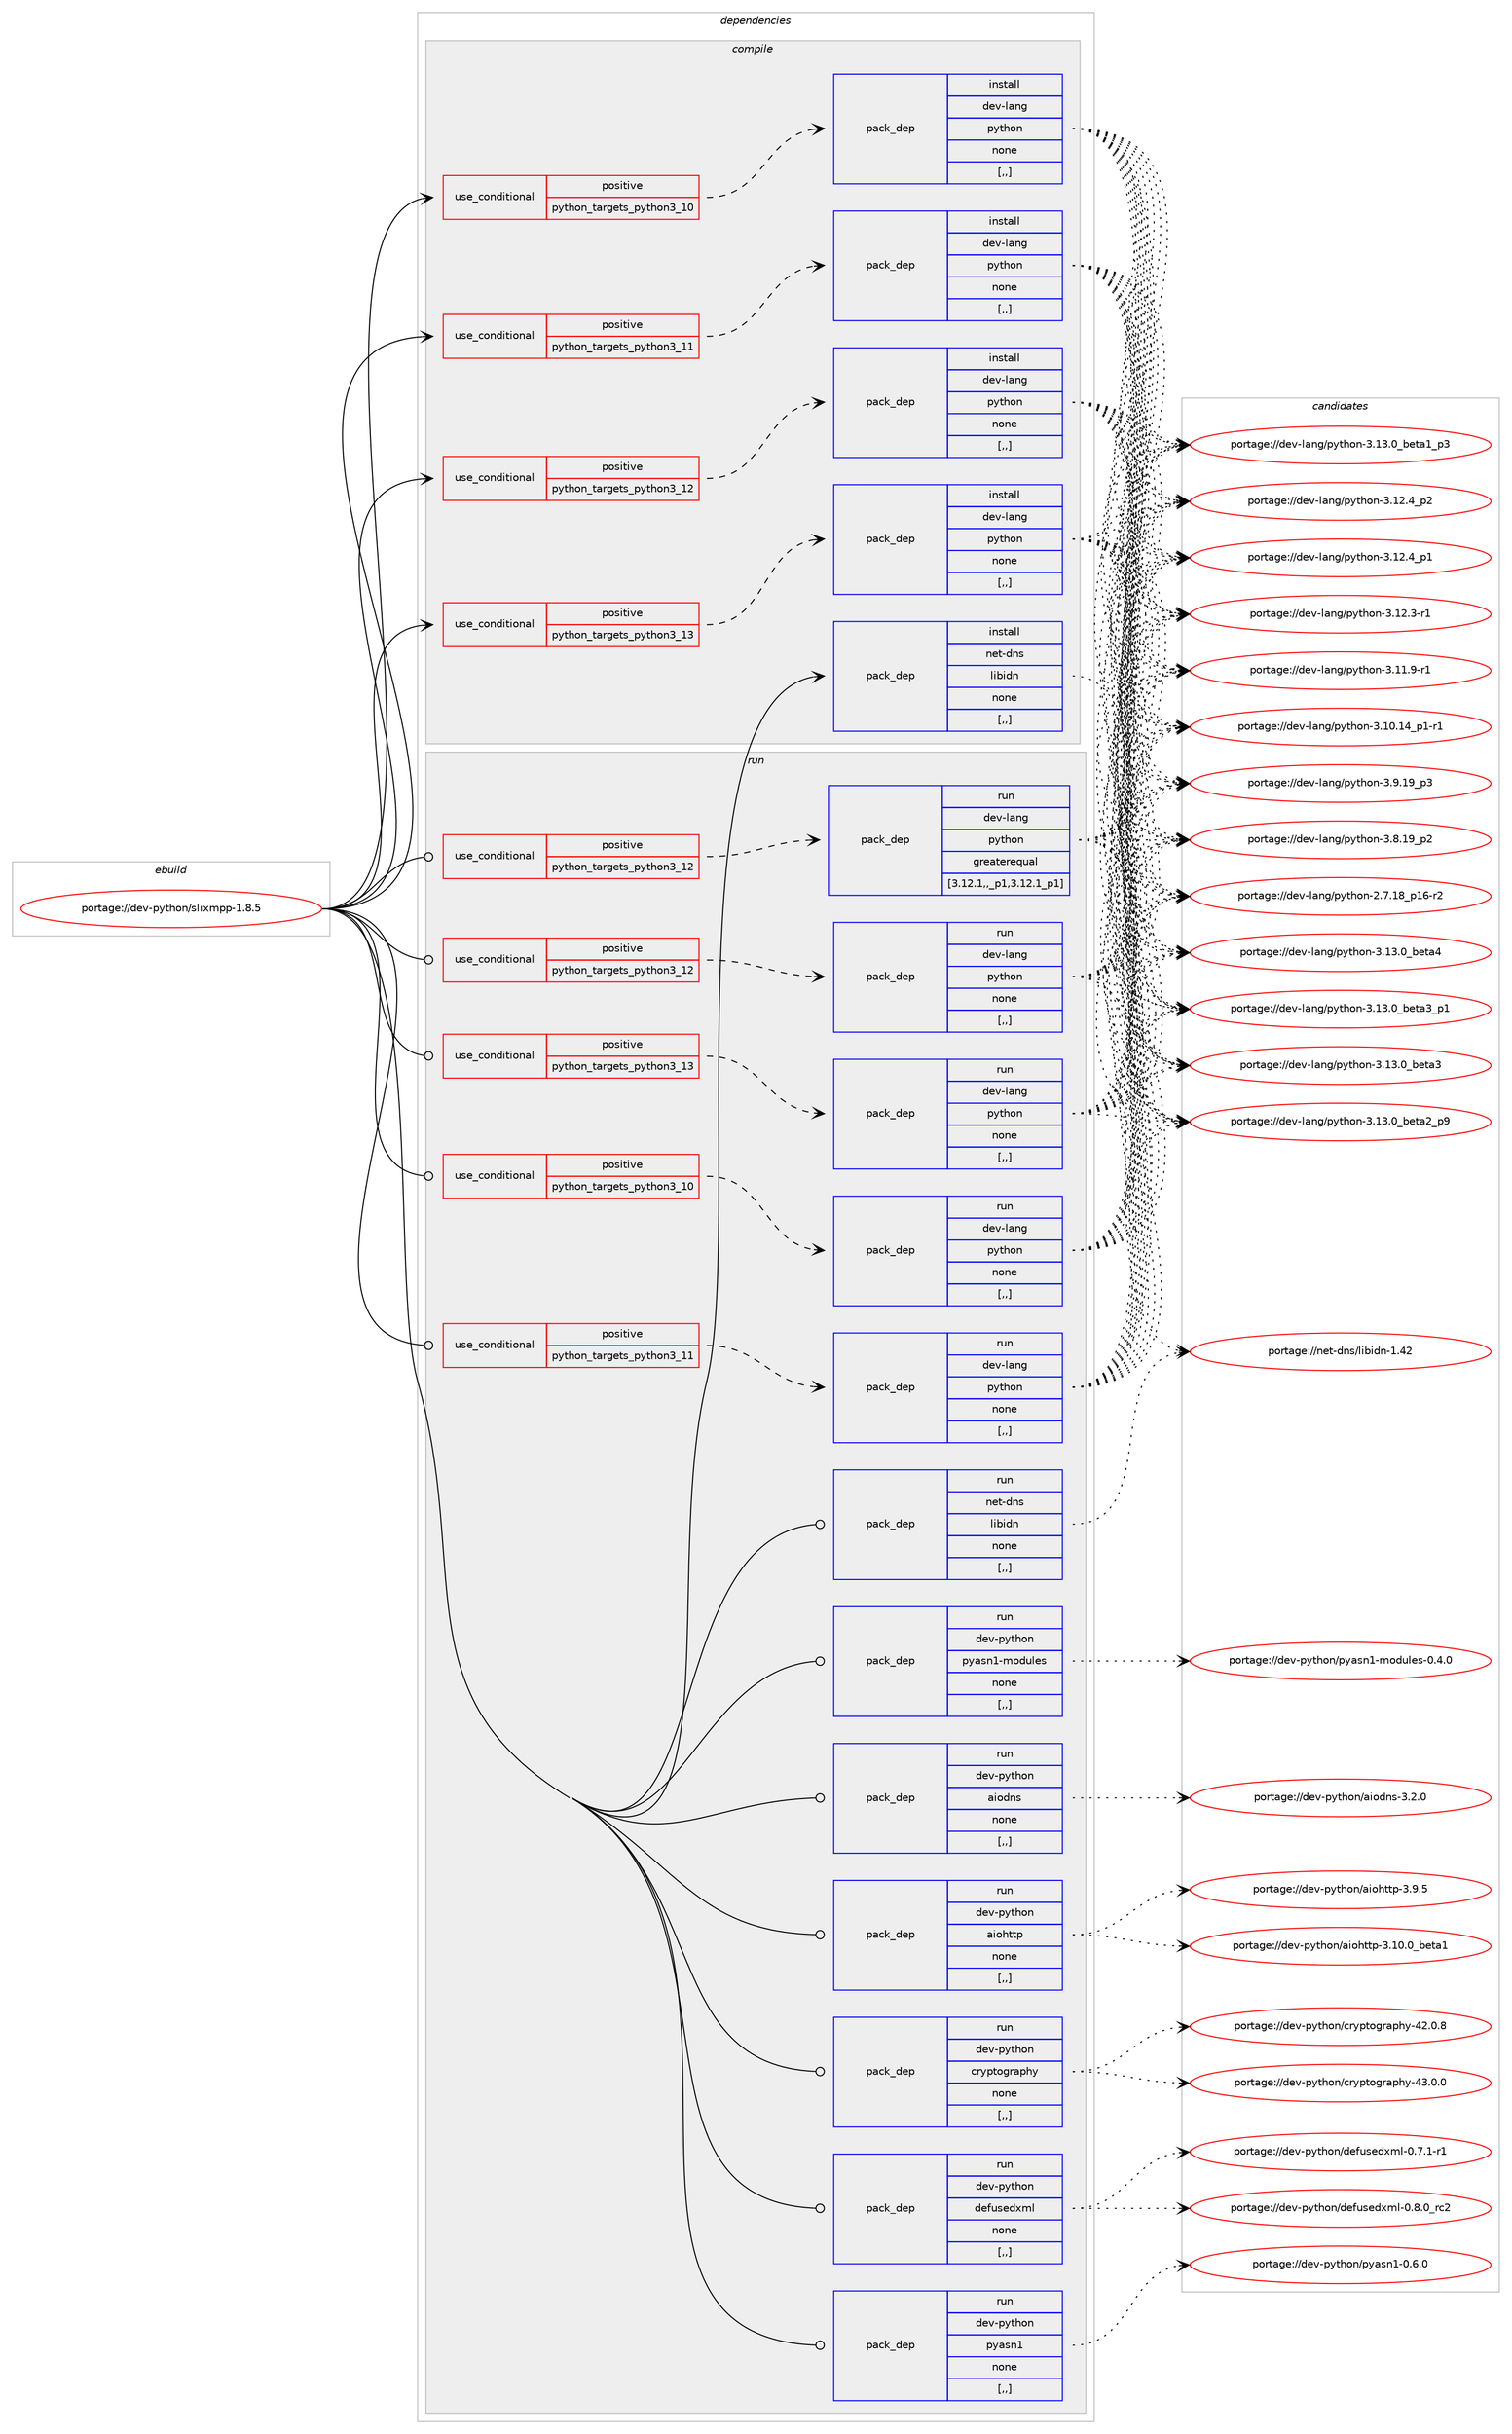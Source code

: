 digraph prolog {

# *************
# Graph options
# *************

newrank=true;
concentrate=true;
compound=true;
graph [rankdir=LR,fontname=Helvetica,fontsize=10,ranksep=1.5];#, ranksep=2.5, nodesep=0.2];
edge  [arrowhead=vee];
node  [fontname=Helvetica,fontsize=10];

# **********
# The ebuild
# **********

subgraph cluster_leftcol {
color=gray;
label=<<i>ebuild</i>>;
id [label="portage://dev-python/slixmpp-1.8.5", color=red, width=4, href="../dev-python/slixmpp-1.8.5.svg"];
}

# ****************
# The dependencies
# ****************

subgraph cluster_midcol {
color=gray;
label=<<i>dependencies</i>>;
subgraph cluster_compile {
fillcolor="#eeeeee";
style=filled;
label=<<i>compile</i>>;
subgraph cond39687 {
dependency163680 [label=<<TABLE BORDER="0" CELLBORDER="1" CELLSPACING="0" CELLPADDING="4"><TR><TD ROWSPAN="3" CELLPADDING="10">use_conditional</TD></TR><TR><TD>positive</TD></TR><TR><TD>python_targets_python3_10</TD></TR></TABLE>>, shape=none, color=red];
subgraph pack122721 {
dependency163681 [label=<<TABLE BORDER="0" CELLBORDER="1" CELLSPACING="0" CELLPADDING="4" WIDTH="220"><TR><TD ROWSPAN="6" CELLPADDING="30">pack_dep</TD></TR><TR><TD WIDTH="110">install</TD></TR><TR><TD>dev-lang</TD></TR><TR><TD>python</TD></TR><TR><TD>none</TD></TR><TR><TD>[,,]</TD></TR></TABLE>>, shape=none, color=blue];
}
dependency163680:e -> dependency163681:w [weight=20,style="dashed",arrowhead="vee"];
}
id:e -> dependency163680:w [weight=20,style="solid",arrowhead="vee"];
subgraph cond39688 {
dependency163682 [label=<<TABLE BORDER="0" CELLBORDER="1" CELLSPACING="0" CELLPADDING="4"><TR><TD ROWSPAN="3" CELLPADDING="10">use_conditional</TD></TR><TR><TD>positive</TD></TR><TR><TD>python_targets_python3_11</TD></TR></TABLE>>, shape=none, color=red];
subgraph pack122722 {
dependency163683 [label=<<TABLE BORDER="0" CELLBORDER="1" CELLSPACING="0" CELLPADDING="4" WIDTH="220"><TR><TD ROWSPAN="6" CELLPADDING="30">pack_dep</TD></TR><TR><TD WIDTH="110">install</TD></TR><TR><TD>dev-lang</TD></TR><TR><TD>python</TD></TR><TR><TD>none</TD></TR><TR><TD>[,,]</TD></TR></TABLE>>, shape=none, color=blue];
}
dependency163682:e -> dependency163683:w [weight=20,style="dashed",arrowhead="vee"];
}
id:e -> dependency163682:w [weight=20,style="solid",arrowhead="vee"];
subgraph cond39689 {
dependency163684 [label=<<TABLE BORDER="0" CELLBORDER="1" CELLSPACING="0" CELLPADDING="4"><TR><TD ROWSPAN="3" CELLPADDING="10">use_conditional</TD></TR><TR><TD>positive</TD></TR><TR><TD>python_targets_python3_12</TD></TR></TABLE>>, shape=none, color=red];
subgraph pack122723 {
dependency163685 [label=<<TABLE BORDER="0" CELLBORDER="1" CELLSPACING="0" CELLPADDING="4" WIDTH="220"><TR><TD ROWSPAN="6" CELLPADDING="30">pack_dep</TD></TR><TR><TD WIDTH="110">install</TD></TR><TR><TD>dev-lang</TD></TR><TR><TD>python</TD></TR><TR><TD>none</TD></TR><TR><TD>[,,]</TD></TR></TABLE>>, shape=none, color=blue];
}
dependency163684:e -> dependency163685:w [weight=20,style="dashed",arrowhead="vee"];
}
id:e -> dependency163684:w [weight=20,style="solid",arrowhead="vee"];
subgraph cond39690 {
dependency163686 [label=<<TABLE BORDER="0" CELLBORDER="1" CELLSPACING="0" CELLPADDING="4"><TR><TD ROWSPAN="3" CELLPADDING="10">use_conditional</TD></TR><TR><TD>positive</TD></TR><TR><TD>python_targets_python3_13</TD></TR></TABLE>>, shape=none, color=red];
subgraph pack122724 {
dependency163687 [label=<<TABLE BORDER="0" CELLBORDER="1" CELLSPACING="0" CELLPADDING="4" WIDTH="220"><TR><TD ROWSPAN="6" CELLPADDING="30">pack_dep</TD></TR><TR><TD WIDTH="110">install</TD></TR><TR><TD>dev-lang</TD></TR><TR><TD>python</TD></TR><TR><TD>none</TD></TR><TR><TD>[,,]</TD></TR></TABLE>>, shape=none, color=blue];
}
dependency163686:e -> dependency163687:w [weight=20,style="dashed",arrowhead="vee"];
}
id:e -> dependency163686:w [weight=20,style="solid",arrowhead="vee"];
subgraph pack122725 {
dependency163688 [label=<<TABLE BORDER="0" CELLBORDER="1" CELLSPACING="0" CELLPADDING="4" WIDTH="220"><TR><TD ROWSPAN="6" CELLPADDING="30">pack_dep</TD></TR><TR><TD WIDTH="110">install</TD></TR><TR><TD>net-dns</TD></TR><TR><TD>libidn</TD></TR><TR><TD>none</TD></TR><TR><TD>[,,]</TD></TR></TABLE>>, shape=none, color=blue];
}
id:e -> dependency163688:w [weight=20,style="solid",arrowhead="vee"];
}
subgraph cluster_compileandrun {
fillcolor="#eeeeee";
style=filled;
label=<<i>compile and run</i>>;
}
subgraph cluster_run {
fillcolor="#eeeeee";
style=filled;
label=<<i>run</i>>;
subgraph cond39691 {
dependency163689 [label=<<TABLE BORDER="0" CELLBORDER="1" CELLSPACING="0" CELLPADDING="4"><TR><TD ROWSPAN="3" CELLPADDING="10">use_conditional</TD></TR><TR><TD>positive</TD></TR><TR><TD>python_targets_python3_10</TD></TR></TABLE>>, shape=none, color=red];
subgraph pack122726 {
dependency163690 [label=<<TABLE BORDER="0" CELLBORDER="1" CELLSPACING="0" CELLPADDING="4" WIDTH="220"><TR><TD ROWSPAN="6" CELLPADDING="30">pack_dep</TD></TR><TR><TD WIDTH="110">run</TD></TR><TR><TD>dev-lang</TD></TR><TR><TD>python</TD></TR><TR><TD>none</TD></TR><TR><TD>[,,]</TD></TR></TABLE>>, shape=none, color=blue];
}
dependency163689:e -> dependency163690:w [weight=20,style="dashed",arrowhead="vee"];
}
id:e -> dependency163689:w [weight=20,style="solid",arrowhead="odot"];
subgraph cond39692 {
dependency163691 [label=<<TABLE BORDER="0" CELLBORDER="1" CELLSPACING="0" CELLPADDING="4"><TR><TD ROWSPAN="3" CELLPADDING="10">use_conditional</TD></TR><TR><TD>positive</TD></TR><TR><TD>python_targets_python3_11</TD></TR></TABLE>>, shape=none, color=red];
subgraph pack122727 {
dependency163692 [label=<<TABLE BORDER="0" CELLBORDER="1" CELLSPACING="0" CELLPADDING="4" WIDTH="220"><TR><TD ROWSPAN="6" CELLPADDING="30">pack_dep</TD></TR><TR><TD WIDTH="110">run</TD></TR><TR><TD>dev-lang</TD></TR><TR><TD>python</TD></TR><TR><TD>none</TD></TR><TR><TD>[,,]</TD></TR></TABLE>>, shape=none, color=blue];
}
dependency163691:e -> dependency163692:w [weight=20,style="dashed",arrowhead="vee"];
}
id:e -> dependency163691:w [weight=20,style="solid",arrowhead="odot"];
subgraph cond39693 {
dependency163693 [label=<<TABLE BORDER="0" CELLBORDER="1" CELLSPACING="0" CELLPADDING="4"><TR><TD ROWSPAN="3" CELLPADDING="10">use_conditional</TD></TR><TR><TD>positive</TD></TR><TR><TD>python_targets_python3_12</TD></TR></TABLE>>, shape=none, color=red];
subgraph pack122728 {
dependency163694 [label=<<TABLE BORDER="0" CELLBORDER="1" CELLSPACING="0" CELLPADDING="4" WIDTH="220"><TR><TD ROWSPAN="6" CELLPADDING="30">pack_dep</TD></TR><TR><TD WIDTH="110">run</TD></TR><TR><TD>dev-lang</TD></TR><TR><TD>python</TD></TR><TR><TD>greaterequal</TD></TR><TR><TD>[3.12.1,,_p1,3.12.1_p1]</TD></TR></TABLE>>, shape=none, color=blue];
}
dependency163693:e -> dependency163694:w [weight=20,style="dashed",arrowhead="vee"];
}
id:e -> dependency163693:w [weight=20,style="solid",arrowhead="odot"];
subgraph cond39694 {
dependency163695 [label=<<TABLE BORDER="0" CELLBORDER="1" CELLSPACING="0" CELLPADDING="4"><TR><TD ROWSPAN="3" CELLPADDING="10">use_conditional</TD></TR><TR><TD>positive</TD></TR><TR><TD>python_targets_python3_12</TD></TR></TABLE>>, shape=none, color=red];
subgraph pack122729 {
dependency163696 [label=<<TABLE BORDER="0" CELLBORDER="1" CELLSPACING="0" CELLPADDING="4" WIDTH="220"><TR><TD ROWSPAN="6" CELLPADDING="30">pack_dep</TD></TR><TR><TD WIDTH="110">run</TD></TR><TR><TD>dev-lang</TD></TR><TR><TD>python</TD></TR><TR><TD>none</TD></TR><TR><TD>[,,]</TD></TR></TABLE>>, shape=none, color=blue];
}
dependency163695:e -> dependency163696:w [weight=20,style="dashed",arrowhead="vee"];
}
id:e -> dependency163695:w [weight=20,style="solid",arrowhead="odot"];
subgraph cond39695 {
dependency163697 [label=<<TABLE BORDER="0" CELLBORDER="1" CELLSPACING="0" CELLPADDING="4"><TR><TD ROWSPAN="3" CELLPADDING="10">use_conditional</TD></TR><TR><TD>positive</TD></TR><TR><TD>python_targets_python3_13</TD></TR></TABLE>>, shape=none, color=red];
subgraph pack122730 {
dependency163698 [label=<<TABLE BORDER="0" CELLBORDER="1" CELLSPACING="0" CELLPADDING="4" WIDTH="220"><TR><TD ROWSPAN="6" CELLPADDING="30">pack_dep</TD></TR><TR><TD WIDTH="110">run</TD></TR><TR><TD>dev-lang</TD></TR><TR><TD>python</TD></TR><TR><TD>none</TD></TR><TR><TD>[,,]</TD></TR></TABLE>>, shape=none, color=blue];
}
dependency163697:e -> dependency163698:w [weight=20,style="dashed",arrowhead="vee"];
}
id:e -> dependency163697:w [weight=20,style="solid",arrowhead="odot"];
subgraph pack122731 {
dependency163699 [label=<<TABLE BORDER="0" CELLBORDER="1" CELLSPACING="0" CELLPADDING="4" WIDTH="220"><TR><TD ROWSPAN="6" CELLPADDING="30">pack_dep</TD></TR><TR><TD WIDTH="110">run</TD></TR><TR><TD>dev-python</TD></TR><TR><TD>aiodns</TD></TR><TR><TD>none</TD></TR><TR><TD>[,,]</TD></TR></TABLE>>, shape=none, color=blue];
}
id:e -> dependency163699:w [weight=20,style="solid",arrowhead="odot"];
subgraph pack122732 {
dependency163700 [label=<<TABLE BORDER="0" CELLBORDER="1" CELLSPACING="0" CELLPADDING="4" WIDTH="220"><TR><TD ROWSPAN="6" CELLPADDING="30">pack_dep</TD></TR><TR><TD WIDTH="110">run</TD></TR><TR><TD>dev-python</TD></TR><TR><TD>aiohttp</TD></TR><TR><TD>none</TD></TR><TR><TD>[,,]</TD></TR></TABLE>>, shape=none, color=blue];
}
id:e -> dependency163700:w [weight=20,style="solid",arrowhead="odot"];
subgraph pack122733 {
dependency163701 [label=<<TABLE BORDER="0" CELLBORDER="1" CELLSPACING="0" CELLPADDING="4" WIDTH="220"><TR><TD ROWSPAN="6" CELLPADDING="30">pack_dep</TD></TR><TR><TD WIDTH="110">run</TD></TR><TR><TD>dev-python</TD></TR><TR><TD>cryptography</TD></TR><TR><TD>none</TD></TR><TR><TD>[,,]</TD></TR></TABLE>>, shape=none, color=blue];
}
id:e -> dependency163701:w [weight=20,style="solid",arrowhead="odot"];
subgraph pack122734 {
dependency163702 [label=<<TABLE BORDER="0" CELLBORDER="1" CELLSPACING="0" CELLPADDING="4" WIDTH="220"><TR><TD ROWSPAN="6" CELLPADDING="30">pack_dep</TD></TR><TR><TD WIDTH="110">run</TD></TR><TR><TD>dev-python</TD></TR><TR><TD>defusedxml</TD></TR><TR><TD>none</TD></TR><TR><TD>[,,]</TD></TR></TABLE>>, shape=none, color=blue];
}
id:e -> dependency163702:w [weight=20,style="solid",arrowhead="odot"];
subgraph pack122735 {
dependency163703 [label=<<TABLE BORDER="0" CELLBORDER="1" CELLSPACING="0" CELLPADDING="4" WIDTH="220"><TR><TD ROWSPAN="6" CELLPADDING="30">pack_dep</TD></TR><TR><TD WIDTH="110">run</TD></TR><TR><TD>dev-python</TD></TR><TR><TD>pyasn1</TD></TR><TR><TD>none</TD></TR><TR><TD>[,,]</TD></TR></TABLE>>, shape=none, color=blue];
}
id:e -> dependency163703:w [weight=20,style="solid",arrowhead="odot"];
subgraph pack122736 {
dependency163704 [label=<<TABLE BORDER="0" CELLBORDER="1" CELLSPACING="0" CELLPADDING="4" WIDTH="220"><TR><TD ROWSPAN="6" CELLPADDING="30">pack_dep</TD></TR><TR><TD WIDTH="110">run</TD></TR><TR><TD>dev-python</TD></TR><TR><TD>pyasn1-modules</TD></TR><TR><TD>none</TD></TR><TR><TD>[,,]</TD></TR></TABLE>>, shape=none, color=blue];
}
id:e -> dependency163704:w [weight=20,style="solid",arrowhead="odot"];
subgraph pack122737 {
dependency163705 [label=<<TABLE BORDER="0" CELLBORDER="1" CELLSPACING="0" CELLPADDING="4" WIDTH="220"><TR><TD ROWSPAN="6" CELLPADDING="30">pack_dep</TD></TR><TR><TD WIDTH="110">run</TD></TR><TR><TD>net-dns</TD></TR><TR><TD>libidn</TD></TR><TR><TD>none</TD></TR><TR><TD>[,,]</TD></TR></TABLE>>, shape=none, color=blue];
}
id:e -> dependency163705:w [weight=20,style="solid",arrowhead="odot"];
}
}

# **************
# The candidates
# **************

subgraph cluster_choices {
rank=same;
color=gray;
label=<<i>candidates</i>>;

subgraph choice122721 {
color=black;
nodesep=1;
choice1001011184510897110103471121211161041111104551464951464895981011169752 [label="portage://dev-lang/python-3.13.0_beta4", color=red, width=4,href="../dev-lang/python-3.13.0_beta4.svg"];
choice10010111845108971101034711212111610411111045514649514648959810111697519511249 [label="portage://dev-lang/python-3.13.0_beta3_p1", color=red, width=4,href="../dev-lang/python-3.13.0_beta3_p1.svg"];
choice1001011184510897110103471121211161041111104551464951464895981011169751 [label="portage://dev-lang/python-3.13.0_beta3", color=red, width=4,href="../dev-lang/python-3.13.0_beta3.svg"];
choice10010111845108971101034711212111610411111045514649514648959810111697509511257 [label="portage://dev-lang/python-3.13.0_beta2_p9", color=red, width=4,href="../dev-lang/python-3.13.0_beta2_p9.svg"];
choice10010111845108971101034711212111610411111045514649514648959810111697499511251 [label="portage://dev-lang/python-3.13.0_beta1_p3", color=red, width=4,href="../dev-lang/python-3.13.0_beta1_p3.svg"];
choice100101118451089711010347112121116104111110455146495046529511250 [label="portage://dev-lang/python-3.12.4_p2", color=red, width=4,href="../dev-lang/python-3.12.4_p2.svg"];
choice100101118451089711010347112121116104111110455146495046529511249 [label="portage://dev-lang/python-3.12.4_p1", color=red, width=4,href="../dev-lang/python-3.12.4_p1.svg"];
choice100101118451089711010347112121116104111110455146495046514511449 [label="portage://dev-lang/python-3.12.3-r1", color=red, width=4,href="../dev-lang/python-3.12.3-r1.svg"];
choice100101118451089711010347112121116104111110455146494946574511449 [label="portage://dev-lang/python-3.11.9-r1", color=red, width=4,href="../dev-lang/python-3.11.9-r1.svg"];
choice100101118451089711010347112121116104111110455146494846495295112494511449 [label="portage://dev-lang/python-3.10.14_p1-r1", color=red, width=4,href="../dev-lang/python-3.10.14_p1-r1.svg"];
choice100101118451089711010347112121116104111110455146574649579511251 [label="portage://dev-lang/python-3.9.19_p3", color=red, width=4,href="../dev-lang/python-3.9.19_p3.svg"];
choice100101118451089711010347112121116104111110455146564649579511250 [label="portage://dev-lang/python-3.8.19_p2", color=red, width=4,href="../dev-lang/python-3.8.19_p2.svg"];
choice100101118451089711010347112121116104111110455046554649569511249544511450 [label="portage://dev-lang/python-2.7.18_p16-r2", color=red, width=4,href="../dev-lang/python-2.7.18_p16-r2.svg"];
dependency163681:e -> choice1001011184510897110103471121211161041111104551464951464895981011169752:w [style=dotted,weight="100"];
dependency163681:e -> choice10010111845108971101034711212111610411111045514649514648959810111697519511249:w [style=dotted,weight="100"];
dependency163681:e -> choice1001011184510897110103471121211161041111104551464951464895981011169751:w [style=dotted,weight="100"];
dependency163681:e -> choice10010111845108971101034711212111610411111045514649514648959810111697509511257:w [style=dotted,weight="100"];
dependency163681:e -> choice10010111845108971101034711212111610411111045514649514648959810111697499511251:w [style=dotted,weight="100"];
dependency163681:e -> choice100101118451089711010347112121116104111110455146495046529511250:w [style=dotted,weight="100"];
dependency163681:e -> choice100101118451089711010347112121116104111110455146495046529511249:w [style=dotted,weight="100"];
dependency163681:e -> choice100101118451089711010347112121116104111110455146495046514511449:w [style=dotted,weight="100"];
dependency163681:e -> choice100101118451089711010347112121116104111110455146494946574511449:w [style=dotted,weight="100"];
dependency163681:e -> choice100101118451089711010347112121116104111110455146494846495295112494511449:w [style=dotted,weight="100"];
dependency163681:e -> choice100101118451089711010347112121116104111110455146574649579511251:w [style=dotted,weight="100"];
dependency163681:e -> choice100101118451089711010347112121116104111110455146564649579511250:w [style=dotted,weight="100"];
dependency163681:e -> choice100101118451089711010347112121116104111110455046554649569511249544511450:w [style=dotted,weight="100"];
}
subgraph choice122722 {
color=black;
nodesep=1;
choice1001011184510897110103471121211161041111104551464951464895981011169752 [label="portage://dev-lang/python-3.13.0_beta4", color=red, width=4,href="../dev-lang/python-3.13.0_beta4.svg"];
choice10010111845108971101034711212111610411111045514649514648959810111697519511249 [label="portage://dev-lang/python-3.13.0_beta3_p1", color=red, width=4,href="../dev-lang/python-3.13.0_beta3_p1.svg"];
choice1001011184510897110103471121211161041111104551464951464895981011169751 [label="portage://dev-lang/python-3.13.0_beta3", color=red, width=4,href="../dev-lang/python-3.13.0_beta3.svg"];
choice10010111845108971101034711212111610411111045514649514648959810111697509511257 [label="portage://dev-lang/python-3.13.0_beta2_p9", color=red, width=4,href="../dev-lang/python-3.13.0_beta2_p9.svg"];
choice10010111845108971101034711212111610411111045514649514648959810111697499511251 [label="portage://dev-lang/python-3.13.0_beta1_p3", color=red, width=4,href="../dev-lang/python-3.13.0_beta1_p3.svg"];
choice100101118451089711010347112121116104111110455146495046529511250 [label="portage://dev-lang/python-3.12.4_p2", color=red, width=4,href="../dev-lang/python-3.12.4_p2.svg"];
choice100101118451089711010347112121116104111110455146495046529511249 [label="portage://dev-lang/python-3.12.4_p1", color=red, width=4,href="../dev-lang/python-3.12.4_p1.svg"];
choice100101118451089711010347112121116104111110455146495046514511449 [label="portage://dev-lang/python-3.12.3-r1", color=red, width=4,href="../dev-lang/python-3.12.3-r1.svg"];
choice100101118451089711010347112121116104111110455146494946574511449 [label="portage://dev-lang/python-3.11.9-r1", color=red, width=4,href="../dev-lang/python-3.11.9-r1.svg"];
choice100101118451089711010347112121116104111110455146494846495295112494511449 [label="portage://dev-lang/python-3.10.14_p1-r1", color=red, width=4,href="../dev-lang/python-3.10.14_p1-r1.svg"];
choice100101118451089711010347112121116104111110455146574649579511251 [label="portage://dev-lang/python-3.9.19_p3", color=red, width=4,href="../dev-lang/python-3.9.19_p3.svg"];
choice100101118451089711010347112121116104111110455146564649579511250 [label="portage://dev-lang/python-3.8.19_p2", color=red, width=4,href="../dev-lang/python-3.8.19_p2.svg"];
choice100101118451089711010347112121116104111110455046554649569511249544511450 [label="portage://dev-lang/python-2.7.18_p16-r2", color=red, width=4,href="../dev-lang/python-2.7.18_p16-r2.svg"];
dependency163683:e -> choice1001011184510897110103471121211161041111104551464951464895981011169752:w [style=dotted,weight="100"];
dependency163683:e -> choice10010111845108971101034711212111610411111045514649514648959810111697519511249:w [style=dotted,weight="100"];
dependency163683:e -> choice1001011184510897110103471121211161041111104551464951464895981011169751:w [style=dotted,weight="100"];
dependency163683:e -> choice10010111845108971101034711212111610411111045514649514648959810111697509511257:w [style=dotted,weight="100"];
dependency163683:e -> choice10010111845108971101034711212111610411111045514649514648959810111697499511251:w [style=dotted,weight="100"];
dependency163683:e -> choice100101118451089711010347112121116104111110455146495046529511250:w [style=dotted,weight="100"];
dependency163683:e -> choice100101118451089711010347112121116104111110455146495046529511249:w [style=dotted,weight="100"];
dependency163683:e -> choice100101118451089711010347112121116104111110455146495046514511449:w [style=dotted,weight="100"];
dependency163683:e -> choice100101118451089711010347112121116104111110455146494946574511449:w [style=dotted,weight="100"];
dependency163683:e -> choice100101118451089711010347112121116104111110455146494846495295112494511449:w [style=dotted,weight="100"];
dependency163683:e -> choice100101118451089711010347112121116104111110455146574649579511251:w [style=dotted,weight="100"];
dependency163683:e -> choice100101118451089711010347112121116104111110455146564649579511250:w [style=dotted,weight="100"];
dependency163683:e -> choice100101118451089711010347112121116104111110455046554649569511249544511450:w [style=dotted,weight="100"];
}
subgraph choice122723 {
color=black;
nodesep=1;
choice1001011184510897110103471121211161041111104551464951464895981011169752 [label="portage://dev-lang/python-3.13.0_beta4", color=red, width=4,href="../dev-lang/python-3.13.0_beta4.svg"];
choice10010111845108971101034711212111610411111045514649514648959810111697519511249 [label="portage://dev-lang/python-3.13.0_beta3_p1", color=red, width=4,href="../dev-lang/python-3.13.0_beta3_p1.svg"];
choice1001011184510897110103471121211161041111104551464951464895981011169751 [label="portage://dev-lang/python-3.13.0_beta3", color=red, width=4,href="../dev-lang/python-3.13.0_beta3.svg"];
choice10010111845108971101034711212111610411111045514649514648959810111697509511257 [label="portage://dev-lang/python-3.13.0_beta2_p9", color=red, width=4,href="../dev-lang/python-3.13.0_beta2_p9.svg"];
choice10010111845108971101034711212111610411111045514649514648959810111697499511251 [label="portage://dev-lang/python-3.13.0_beta1_p3", color=red, width=4,href="../dev-lang/python-3.13.0_beta1_p3.svg"];
choice100101118451089711010347112121116104111110455146495046529511250 [label="portage://dev-lang/python-3.12.4_p2", color=red, width=4,href="../dev-lang/python-3.12.4_p2.svg"];
choice100101118451089711010347112121116104111110455146495046529511249 [label="portage://dev-lang/python-3.12.4_p1", color=red, width=4,href="../dev-lang/python-3.12.4_p1.svg"];
choice100101118451089711010347112121116104111110455146495046514511449 [label="portage://dev-lang/python-3.12.3-r1", color=red, width=4,href="../dev-lang/python-3.12.3-r1.svg"];
choice100101118451089711010347112121116104111110455146494946574511449 [label="portage://dev-lang/python-3.11.9-r1", color=red, width=4,href="../dev-lang/python-3.11.9-r1.svg"];
choice100101118451089711010347112121116104111110455146494846495295112494511449 [label="portage://dev-lang/python-3.10.14_p1-r1", color=red, width=4,href="../dev-lang/python-3.10.14_p1-r1.svg"];
choice100101118451089711010347112121116104111110455146574649579511251 [label="portage://dev-lang/python-3.9.19_p3", color=red, width=4,href="../dev-lang/python-3.9.19_p3.svg"];
choice100101118451089711010347112121116104111110455146564649579511250 [label="portage://dev-lang/python-3.8.19_p2", color=red, width=4,href="../dev-lang/python-3.8.19_p2.svg"];
choice100101118451089711010347112121116104111110455046554649569511249544511450 [label="portage://dev-lang/python-2.7.18_p16-r2", color=red, width=4,href="../dev-lang/python-2.7.18_p16-r2.svg"];
dependency163685:e -> choice1001011184510897110103471121211161041111104551464951464895981011169752:w [style=dotted,weight="100"];
dependency163685:e -> choice10010111845108971101034711212111610411111045514649514648959810111697519511249:w [style=dotted,weight="100"];
dependency163685:e -> choice1001011184510897110103471121211161041111104551464951464895981011169751:w [style=dotted,weight="100"];
dependency163685:e -> choice10010111845108971101034711212111610411111045514649514648959810111697509511257:w [style=dotted,weight="100"];
dependency163685:e -> choice10010111845108971101034711212111610411111045514649514648959810111697499511251:w [style=dotted,weight="100"];
dependency163685:e -> choice100101118451089711010347112121116104111110455146495046529511250:w [style=dotted,weight="100"];
dependency163685:e -> choice100101118451089711010347112121116104111110455146495046529511249:w [style=dotted,weight="100"];
dependency163685:e -> choice100101118451089711010347112121116104111110455146495046514511449:w [style=dotted,weight="100"];
dependency163685:e -> choice100101118451089711010347112121116104111110455146494946574511449:w [style=dotted,weight="100"];
dependency163685:e -> choice100101118451089711010347112121116104111110455146494846495295112494511449:w [style=dotted,weight="100"];
dependency163685:e -> choice100101118451089711010347112121116104111110455146574649579511251:w [style=dotted,weight="100"];
dependency163685:e -> choice100101118451089711010347112121116104111110455146564649579511250:w [style=dotted,weight="100"];
dependency163685:e -> choice100101118451089711010347112121116104111110455046554649569511249544511450:w [style=dotted,weight="100"];
}
subgraph choice122724 {
color=black;
nodesep=1;
choice1001011184510897110103471121211161041111104551464951464895981011169752 [label="portage://dev-lang/python-3.13.0_beta4", color=red, width=4,href="../dev-lang/python-3.13.0_beta4.svg"];
choice10010111845108971101034711212111610411111045514649514648959810111697519511249 [label="portage://dev-lang/python-3.13.0_beta3_p1", color=red, width=4,href="../dev-lang/python-3.13.0_beta3_p1.svg"];
choice1001011184510897110103471121211161041111104551464951464895981011169751 [label="portage://dev-lang/python-3.13.0_beta3", color=red, width=4,href="../dev-lang/python-3.13.0_beta3.svg"];
choice10010111845108971101034711212111610411111045514649514648959810111697509511257 [label="portage://dev-lang/python-3.13.0_beta2_p9", color=red, width=4,href="../dev-lang/python-3.13.0_beta2_p9.svg"];
choice10010111845108971101034711212111610411111045514649514648959810111697499511251 [label="portage://dev-lang/python-3.13.0_beta1_p3", color=red, width=4,href="../dev-lang/python-3.13.0_beta1_p3.svg"];
choice100101118451089711010347112121116104111110455146495046529511250 [label="portage://dev-lang/python-3.12.4_p2", color=red, width=4,href="../dev-lang/python-3.12.4_p2.svg"];
choice100101118451089711010347112121116104111110455146495046529511249 [label="portage://dev-lang/python-3.12.4_p1", color=red, width=4,href="../dev-lang/python-3.12.4_p1.svg"];
choice100101118451089711010347112121116104111110455146495046514511449 [label="portage://dev-lang/python-3.12.3-r1", color=red, width=4,href="../dev-lang/python-3.12.3-r1.svg"];
choice100101118451089711010347112121116104111110455146494946574511449 [label="portage://dev-lang/python-3.11.9-r1", color=red, width=4,href="../dev-lang/python-3.11.9-r1.svg"];
choice100101118451089711010347112121116104111110455146494846495295112494511449 [label="portage://dev-lang/python-3.10.14_p1-r1", color=red, width=4,href="../dev-lang/python-3.10.14_p1-r1.svg"];
choice100101118451089711010347112121116104111110455146574649579511251 [label="portage://dev-lang/python-3.9.19_p3", color=red, width=4,href="../dev-lang/python-3.9.19_p3.svg"];
choice100101118451089711010347112121116104111110455146564649579511250 [label="portage://dev-lang/python-3.8.19_p2", color=red, width=4,href="../dev-lang/python-3.8.19_p2.svg"];
choice100101118451089711010347112121116104111110455046554649569511249544511450 [label="portage://dev-lang/python-2.7.18_p16-r2", color=red, width=4,href="../dev-lang/python-2.7.18_p16-r2.svg"];
dependency163687:e -> choice1001011184510897110103471121211161041111104551464951464895981011169752:w [style=dotted,weight="100"];
dependency163687:e -> choice10010111845108971101034711212111610411111045514649514648959810111697519511249:w [style=dotted,weight="100"];
dependency163687:e -> choice1001011184510897110103471121211161041111104551464951464895981011169751:w [style=dotted,weight="100"];
dependency163687:e -> choice10010111845108971101034711212111610411111045514649514648959810111697509511257:w [style=dotted,weight="100"];
dependency163687:e -> choice10010111845108971101034711212111610411111045514649514648959810111697499511251:w [style=dotted,weight="100"];
dependency163687:e -> choice100101118451089711010347112121116104111110455146495046529511250:w [style=dotted,weight="100"];
dependency163687:e -> choice100101118451089711010347112121116104111110455146495046529511249:w [style=dotted,weight="100"];
dependency163687:e -> choice100101118451089711010347112121116104111110455146495046514511449:w [style=dotted,weight="100"];
dependency163687:e -> choice100101118451089711010347112121116104111110455146494946574511449:w [style=dotted,weight="100"];
dependency163687:e -> choice100101118451089711010347112121116104111110455146494846495295112494511449:w [style=dotted,weight="100"];
dependency163687:e -> choice100101118451089711010347112121116104111110455146574649579511251:w [style=dotted,weight="100"];
dependency163687:e -> choice100101118451089711010347112121116104111110455146564649579511250:w [style=dotted,weight="100"];
dependency163687:e -> choice100101118451089711010347112121116104111110455046554649569511249544511450:w [style=dotted,weight="100"];
}
subgraph choice122725 {
color=black;
nodesep=1;
choice1101011164510011011547108105981051001104549465250 [label="portage://net-dns/libidn-1.42", color=red, width=4,href="../net-dns/libidn-1.42.svg"];
dependency163688:e -> choice1101011164510011011547108105981051001104549465250:w [style=dotted,weight="100"];
}
subgraph choice122726 {
color=black;
nodesep=1;
choice1001011184510897110103471121211161041111104551464951464895981011169752 [label="portage://dev-lang/python-3.13.0_beta4", color=red, width=4,href="../dev-lang/python-3.13.0_beta4.svg"];
choice10010111845108971101034711212111610411111045514649514648959810111697519511249 [label="portage://dev-lang/python-3.13.0_beta3_p1", color=red, width=4,href="../dev-lang/python-3.13.0_beta3_p1.svg"];
choice1001011184510897110103471121211161041111104551464951464895981011169751 [label="portage://dev-lang/python-3.13.0_beta3", color=red, width=4,href="../dev-lang/python-3.13.0_beta3.svg"];
choice10010111845108971101034711212111610411111045514649514648959810111697509511257 [label="portage://dev-lang/python-3.13.0_beta2_p9", color=red, width=4,href="../dev-lang/python-3.13.0_beta2_p9.svg"];
choice10010111845108971101034711212111610411111045514649514648959810111697499511251 [label="portage://dev-lang/python-3.13.0_beta1_p3", color=red, width=4,href="../dev-lang/python-3.13.0_beta1_p3.svg"];
choice100101118451089711010347112121116104111110455146495046529511250 [label="portage://dev-lang/python-3.12.4_p2", color=red, width=4,href="../dev-lang/python-3.12.4_p2.svg"];
choice100101118451089711010347112121116104111110455146495046529511249 [label="portage://dev-lang/python-3.12.4_p1", color=red, width=4,href="../dev-lang/python-3.12.4_p1.svg"];
choice100101118451089711010347112121116104111110455146495046514511449 [label="portage://dev-lang/python-3.12.3-r1", color=red, width=4,href="../dev-lang/python-3.12.3-r1.svg"];
choice100101118451089711010347112121116104111110455146494946574511449 [label="portage://dev-lang/python-3.11.9-r1", color=red, width=4,href="../dev-lang/python-3.11.9-r1.svg"];
choice100101118451089711010347112121116104111110455146494846495295112494511449 [label="portage://dev-lang/python-3.10.14_p1-r1", color=red, width=4,href="../dev-lang/python-3.10.14_p1-r1.svg"];
choice100101118451089711010347112121116104111110455146574649579511251 [label="portage://dev-lang/python-3.9.19_p3", color=red, width=4,href="../dev-lang/python-3.9.19_p3.svg"];
choice100101118451089711010347112121116104111110455146564649579511250 [label="portage://dev-lang/python-3.8.19_p2", color=red, width=4,href="../dev-lang/python-3.8.19_p2.svg"];
choice100101118451089711010347112121116104111110455046554649569511249544511450 [label="portage://dev-lang/python-2.7.18_p16-r2", color=red, width=4,href="../dev-lang/python-2.7.18_p16-r2.svg"];
dependency163690:e -> choice1001011184510897110103471121211161041111104551464951464895981011169752:w [style=dotted,weight="100"];
dependency163690:e -> choice10010111845108971101034711212111610411111045514649514648959810111697519511249:w [style=dotted,weight="100"];
dependency163690:e -> choice1001011184510897110103471121211161041111104551464951464895981011169751:w [style=dotted,weight="100"];
dependency163690:e -> choice10010111845108971101034711212111610411111045514649514648959810111697509511257:w [style=dotted,weight="100"];
dependency163690:e -> choice10010111845108971101034711212111610411111045514649514648959810111697499511251:w [style=dotted,weight="100"];
dependency163690:e -> choice100101118451089711010347112121116104111110455146495046529511250:w [style=dotted,weight="100"];
dependency163690:e -> choice100101118451089711010347112121116104111110455146495046529511249:w [style=dotted,weight="100"];
dependency163690:e -> choice100101118451089711010347112121116104111110455146495046514511449:w [style=dotted,weight="100"];
dependency163690:e -> choice100101118451089711010347112121116104111110455146494946574511449:w [style=dotted,weight="100"];
dependency163690:e -> choice100101118451089711010347112121116104111110455146494846495295112494511449:w [style=dotted,weight="100"];
dependency163690:e -> choice100101118451089711010347112121116104111110455146574649579511251:w [style=dotted,weight="100"];
dependency163690:e -> choice100101118451089711010347112121116104111110455146564649579511250:w [style=dotted,weight="100"];
dependency163690:e -> choice100101118451089711010347112121116104111110455046554649569511249544511450:w [style=dotted,weight="100"];
}
subgraph choice122727 {
color=black;
nodesep=1;
choice1001011184510897110103471121211161041111104551464951464895981011169752 [label="portage://dev-lang/python-3.13.0_beta4", color=red, width=4,href="../dev-lang/python-3.13.0_beta4.svg"];
choice10010111845108971101034711212111610411111045514649514648959810111697519511249 [label="portage://dev-lang/python-3.13.0_beta3_p1", color=red, width=4,href="../dev-lang/python-3.13.0_beta3_p1.svg"];
choice1001011184510897110103471121211161041111104551464951464895981011169751 [label="portage://dev-lang/python-3.13.0_beta3", color=red, width=4,href="../dev-lang/python-3.13.0_beta3.svg"];
choice10010111845108971101034711212111610411111045514649514648959810111697509511257 [label="portage://dev-lang/python-3.13.0_beta2_p9", color=red, width=4,href="../dev-lang/python-3.13.0_beta2_p9.svg"];
choice10010111845108971101034711212111610411111045514649514648959810111697499511251 [label="portage://dev-lang/python-3.13.0_beta1_p3", color=red, width=4,href="../dev-lang/python-3.13.0_beta1_p3.svg"];
choice100101118451089711010347112121116104111110455146495046529511250 [label="portage://dev-lang/python-3.12.4_p2", color=red, width=4,href="../dev-lang/python-3.12.4_p2.svg"];
choice100101118451089711010347112121116104111110455146495046529511249 [label="portage://dev-lang/python-3.12.4_p1", color=red, width=4,href="../dev-lang/python-3.12.4_p1.svg"];
choice100101118451089711010347112121116104111110455146495046514511449 [label="portage://dev-lang/python-3.12.3-r1", color=red, width=4,href="../dev-lang/python-3.12.3-r1.svg"];
choice100101118451089711010347112121116104111110455146494946574511449 [label="portage://dev-lang/python-3.11.9-r1", color=red, width=4,href="../dev-lang/python-3.11.9-r1.svg"];
choice100101118451089711010347112121116104111110455146494846495295112494511449 [label="portage://dev-lang/python-3.10.14_p1-r1", color=red, width=4,href="../dev-lang/python-3.10.14_p1-r1.svg"];
choice100101118451089711010347112121116104111110455146574649579511251 [label="portage://dev-lang/python-3.9.19_p3", color=red, width=4,href="../dev-lang/python-3.9.19_p3.svg"];
choice100101118451089711010347112121116104111110455146564649579511250 [label="portage://dev-lang/python-3.8.19_p2", color=red, width=4,href="../dev-lang/python-3.8.19_p2.svg"];
choice100101118451089711010347112121116104111110455046554649569511249544511450 [label="portage://dev-lang/python-2.7.18_p16-r2", color=red, width=4,href="../dev-lang/python-2.7.18_p16-r2.svg"];
dependency163692:e -> choice1001011184510897110103471121211161041111104551464951464895981011169752:w [style=dotted,weight="100"];
dependency163692:e -> choice10010111845108971101034711212111610411111045514649514648959810111697519511249:w [style=dotted,weight="100"];
dependency163692:e -> choice1001011184510897110103471121211161041111104551464951464895981011169751:w [style=dotted,weight="100"];
dependency163692:e -> choice10010111845108971101034711212111610411111045514649514648959810111697509511257:w [style=dotted,weight="100"];
dependency163692:e -> choice10010111845108971101034711212111610411111045514649514648959810111697499511251:w [style=dotted,weight="100"];
dependency163692:e -> choice100101118451089711010347112121116104111110455146495046529511250:w [style=dotted,weight="100"];
dependency163692:e -> choice100101118451089711010347112121116104111110455146495046529511249:w [style=dotted,weight="100"];
dependency163692:e -> choice100101118451089711010347112121116104111110455146495046514511449:w [style=dotted,weight="100"];
dependency163692:e -> choice100101118451089711010347112121116104111110455146494946574511449:w [style=dotted,weight="100"];
dependency163692:e -> choice100101118451089711010347112121116104111110455146494846495295112494511449:w [style=dotted,weight="100"];
dependency163692:e -> choice100101118451089711010347112121116104111110455146574649579511251:w [style=dotted,weight="100"];
dependency163692:e -> choice100101118451089711010347112121116104111110455146564649579511250:w [style=dotted,weight="100"];
dependency163692:e -> choice100101118451089711010347112121116104111110455046554649569511249544511450:w [style=dotted,weight="100"];
}
subgraph choice122728 {
color=black;
nodesep=1;
choice1001011184510897110103471121211161041111104551464951464895981011169752 [label="portage://dev-lang/python-3.13.0_beta4", color=red, width=4,href="../dev-lang/python-3.13.0_beta4.svg"];
choice10010111845108971101034711212111610411111045514649514648959810111697519511249 [label="portage://dev-lang/python-3.13.0_beta3_p1", color=red, width=4,href="../dev-lang/python-3.13.0_beta3_p1.svg"];
choice1001011184510897110103471121211161041111104551464951464895981011169751 [label="portage://dev-lang/python-3.13.0_beta3", color=red, width=4,href="../dev-lang/python-3.13.0_beta3.svg"];
choice10010111845108971101034711212111610411111045514649514648959810111697509511257 [label="portage://dev-lang/python-3.13.0_beta2_p9", color=red, width=4,href="../dev-lang/python-3.13.0_beta2_p9.svg"];
choice10010111845108971101034711212111610411111045514649514648959810111697499511251 [label="portage://dev-lang/python-3.13.0_beta1_p3", color=red, width=4,href="../dev-lang/python-3.13.0_beta1_p3.svg"];
choice100101118451089711010347112121116104111110455146495046529511250 [label="portage://dev-lang/python-3.12.4_p2", color=red, width=4,href="../dev-lang/python-3.12.4_p2.svg"];
choice100101118451089711010347112121116104111110455146495046529511249 [label="portage://dev-lang/python-3.12.4_p1", color=red, width=4,href="../dev-lang/python-3.12.4_p1.svg"];
choice100101118451089711010347112121116104111110455146495046514511449 [label="portage://dev-lang/python-3.12.3-r1", color=red, width=4,href="../dev-lang/python-3.12.3-r1.svg"];
choice100101118451089711010347112121116104111110455146494946574511449 [label="portage://dev-lang/python-3.11.9-r1", color=red, width=4,href="../dev-lang/python-3.11.9-r1.svg"];
choice100101118451089711010347112121116104111110455146494846495295112494511449 [label="portage://dev-lang/python-3.10.14_p1-r1", color=red, width=4,href="../dev-lang/python-3.10.14_p1-r1.svg"];
choice100101118451089711010347112121116104111110455146574649579511251 [label="portage://dev-lang/python-3.9.19_p3", color=red, width=4,href="../dev-lang/python-3.9.19_p3.svg"];
choice100101118451089711010347112121116104111110455146564649579511250 [label="portage://dev-lang/python-3.8.19_p2", color=red, width=4,href="../dev-lang/python-3.8.19_p2.svg"];
choice100101118451089711010347112121116104111110455046554649569511249544511450 [label="portage://dev-lang/python-2.7.18_p16-r2", color=red, width=4,href="../dev-lang/python-2.7.18_p16-r2.svg"];
dependency163694:e -> choice1001011184510897110103471121211161041111104551464951464895981011169752:w [style=dotted,weight="100"];
dependency163694:e -> choice10010111845108971101034711212111610411111045514649514648959810111697519511249:w [style=dotted,weight="100"];
dependency163694:e -> choice1001011184510897110103471121211161041111104551464951464895981011169751:w [style=dotted,weight="100"];
dependency163694:e -> choice10010111845108971101034711212111610411111045514649514648959810111697509511257:w [style=dotted,weight="100"];
dependency163694:e -> choice10010111845108971101034711212111610411111045514649514648959810111697499511251:w [style=dotted,weight="100"];
dependency163694:e -> choice100101118451089711010347112121116104111110455146495046529511250:w [style=dotted,weight="100"];
dependency163694:e -> choice100101118451089711010347112121116104111110455146495046529511249:w [style=dotted,weight="100"];
dependency163694:e -> choice100101118451089711010347112121116104111110455146495046514511449:w [style=dotted,weight="100"];
dependency163694:e -> choice100101118451089711010347112121116104111110455146494946574511449:w [style=dotted,weight="100"];
dependency163694:e -> choice100101118451089711010347112121116104111110455146494846495295112494511449:w [style=dotted,weight="100"];
dependency163694:e -> choice100101118451089711010347112121116104111110455146574649579511251:w [style=dotted,weight="100"];
dependency163694:e -> choice100101118451089711010347112121116104111110455146564649579511250:w [style=dotted,weight="100"];
dependency163694:e -> choice100101118451089711010347112121116104111110455046554649569511249544511450:w [style=dotted,weight="100"];
}
subgraph choice122729 {
color=black;
nodesep=1;
choice1001011184510897110103471121211161041111104551464951464895981011169752 [label="portage://dev-lang/python-3.13.0_beta4", color=red, width=4,href="../dev-lang/python-3.13.0_beta4.svg"];
choice10010111845108971101034711212111610411111045514649514648959810111697519511249 [label="portage://dev-lang/python-3.13.0_beta3_p1", color=red, width=4,href="../dev-lang/python-3.13.0_beta3_p1.svg"];
choice1001011184510897110103471121211161041111104551464951464895981011169751 [label="portage://dev-lang/python-3.13.0_beta3", color=red, width=4,href="../dev-lang/python-3.13.0_beta3.svg"];
choice10010111845108971101034711212111610411111045514649514648959810111697509511257 [label="portage://dev-lang/python-3.13.0_beta2_p9", color=red, width=4,href="../dev-lang/python-3.13.0_beta2_p9.svg"];
choice10010111845108971101034711212111610411111045514649514648959810111697499511251 [label="portage://dev-lang/python-3.13.0_beta1_p3", color=red, width=4,href="../dev-lang/python-3.13.0_beta1_p3.svg"];
choice100101118451089711010347112121116104111110455146495046529511250 [label="portage://dev-lang/python-3.12.4_p2", color=red, width=4,href="../dev-lang/python-3.12.4_p2.svg"];
choice100101118451089711010347112121116104111110455146495046529511249 [label="portage://dev-lang/python-3.12.4_p1", color=red, width=4,href="../dev-lang/python-3.12.4_p1.svg"];
choice100101118451089711010347112121116104111110455146495046514511449 [label="portage://dev-lang/python-3.12.3-r1", color=red, width=4,href="../dev-lang/python-3.12.3-r1.svg"];
choice100101118451089711010347112121116104111110455146494946574511449 [label="portage://dev-lang/python-3.11.9-r1", color=red, width=4,href="../dev-lang/python-3.11.9-r1.svg"];
choice100101118451089711010347112121116104111110455146494846495295112494511449 [label="portage://dev-lang/python-3.10.14_p1-r1", color=red, width=4,href="../dev-lang/python-3.10.14_p1-r1.svg"];
choice100101118451089711010347112121116104111110455146574649579511251 [label="portage://dev-lang/python-3.9.19_p3", color=red, width=4,href="../dev-lang/python-3.9.19_p3.svg"];
choice100101118451089711010347112121116104111110455146564649579511250 [label="portage://dev-lang/python-3.8.19_p2", color=red, width=4,href="../dev-lang/python-3.8.19_p2.svg"];
choice100101118451089711010347112121116104111110455046554649569511249544511450 [label="portage://dev-lang/python-2.7.18_p16-r2", color=red, width=4,href="../dev-lang/python-2.7.18_p16-r2.svg"];
dependency163696:e -> choice1001011184510897110103471121211161041111104551464951464895981011169752:w [style=dotted,weight="100"];
dependency163696:e -> choice10010111845108971101034711212111610411111045514649514648959810111697519511249:w [style=dotted,weight="100"];
dependency163696:e -> choice1001011184510897110103471121211161041111104551464951464895981011169751:w [style=dotted,weight="100"];
dependency163696:e -> choice10010111845108971101034711212111610411111045514649514648959810111697509511257:w [style=dotted,weight="100"];
dependency163696:e -> choice10010111845108971101034711212111610411111045514649514648959810111697499511251:w [style=dotted,weight="100"];
dependency163696:e -> choice100101118451089711010347112121116104111110455146495046529511250:w [style=dotted,weight="100"];
dependency163696:e -> choice100101118451089711010347112121116104111110455146495046529511249:w [style=dotted,weight="100"];
dependency163696:e -> choice100101118451089711010347112121116104111110455146495046514511449:w [style=dotted,weight="100"];
dependency163696:e -> choice100101118451089711010347112121116104111110455146494946574511449:w [style=dotted,weight="100"];
dependency163696:e -> choice100101118451089711010347112121116104111110455146494846495295112494511449:w [style=dotted,weight="100"];
dependency163696:e -> choice100101118451089711010347112121116104111110455146574649579511251:w [style=dotted,weight="100"];
dependency163696:e -> choice100101118451089711010347112121116104111110455146564649579511250:w [style=dotted,weight="100"];
dependency163696:e -> choice100101118451089711010347112121116104111110455046554649569511249544511450:w [style=dotted,weight="100"];
}
subgraph choice122730 {
color=black;
nodesep=1;
choice1001011184510897110103471121211161041111104551464951464895981011169752 [label="portage://dev-lang/python-3.13.0_beta4", color=red, width=4,href="../dev-lang/python-3.13.0_beta4.svg"];
choice10010111845108971101034711212111610411111045514649514648959810111697519511249 [label="portage://dev-lang/python-3.13.0_beta3_p1", color=red, width=4,href="../dev-lang/python-3.13.0_beta3_p1.svg"];
choice1001011184510897110103471121211161041111104551464951464895981011169751 [label="portage://dev-lang/python-3.13.0_beta3", color=red, width=4,href="../dev-lang/python-3.13.0_beta3.svg"];
choice10010111845108971101034711212111610411111045514649514648959810111697509511257 [label="portage://dev-lang/python-3.13.0_beta2_p9", color=red, width=4,href="../dev-lang/python-3.13.0_beta2_p9.svg"];
choice10010111845108971101034711212111610411111045514649514648959810111697499511251 [label="portage://dev-lang/python-3.13.0_beta1_p3", color=red, width=4,href="../dev-lang/python-3.13.0_beta1_p3.svg"];
choice100101118451089711010347112121116104111110455146495046529511250 [label="portage://dev-lang/python-3.12.4_p2", color=red, width=4,href="../dev-lang/python-3.12.4_p2.svg"];
choice100101118451089711010347112121116104111110455146495046529511249 [label="portage://dev-lang/python-3.12.4_p1", color=red, width=4,href="../dev-lang/python-3.12.4_p1.svg"];
choice100101118451089711010347112121116104111110455146495046514511449 [label="portage://dev-lang/python-3.12.3-r1", color=red, width=4,href="../dev-lang/python-3.12.3-r1.svg"];
choice100101118451089711010347112121116104111110455146494946574511449 [label="portage://dev-lang/python-3.11.9-r1", color=red, width=4,href="../dev-lang/python-3.11.9-r1.svg"];
choice100101118451089711010347112121116104111110455146494846495295112494511449 [label="portage://dev-lang/python-3.10.14_p1-r1", color=red, width=4,href="../dev-lang/python-3.10.14_p1-r1.svg"];
choice100101118451089711010347112121116104111110455146574649579511251 [label="portage://dev-lang/python-3.9.19_p3", color=red, width=4,href="../dev-lang/python-3.9.19_p3.svg"];
choice100101118451089711010347112121116104111110455146564649579511250 [label="portage://dev-lang/python-3.8.19_p2", color=red, width=4,href="../dev-lang/python-3.8.19_p2.svg"];
choice100101118451089711010347112121116104111110455046554649569511249544511450 [label="portage://dev-lang/python-2.7.18_p16-r2", color=red, width=4,href="../dev-lang/python-2.7.18_p16-r2.svg"];
dependency163698:e -> choice1001011184510897110103471121211161041111104551464951464895981011169752:w [style=dotted,weight="100"];
dependency163698:e -> choice10010111845108971101034711212111610411111045514649514648959810111697519511249:w [style=dotted,weight="100"];
dependency163698:e -> choice1001011184510897110103471121211161041111104551464951464895981011169751:w [style=dotted,weight="100"];
dependency163698:e -> choice10010111845108971101034711212111610411111045514649514648959810111697509511257:w [style=dotted,weight="100"];
dependency163698:e -> choice10010111845108971101034711212111610411111045514649514648959810111697499511251:w [style=dotted,weight="100"];
dependency163698:e -> choice100101118451089711010347112121116104111110455146495046529511250:w [style=dotted,weight="100"];
dependency163698:e -> choice100101118451089711010347112121116104111110455146495046529511249:w [style=dotted,weight="100"];
dependency163698:e -> choice100101118451089711010347112121116104111110455146495046514511449:w [style=dotted,weight="100"];
dependency163698:e -> choice100101118451089711010347112121116104111110455146494946574511449:w [style=dotted,weight="100"];
dependency163698:e -> choice100101118451089711010347112121116104111110455146494846495295112494511449:w [style=dotted,weight="100"];
dependency163698:e -> choice100101118451089711010347112121116104111110455146574649579511251:w [style=dotted,weight="100"];
dependency163698:e -> choice100101118451089711010347112121116104111110455146564649579511250:w [style=dotted,weight="100"];
dependency163698:e -> choice100101118451089711010347112121116104111110455046554649569511249544511450:w [style=dotted,weight="100"];
}
subgraph choice122731 {
color=black;
nodesep=1;
choice100101118451121211161041111104797105111100110115455146504648 [label="portage://dev-python/aiodns-3.2.0", color=red, width=4,href="../dev-python/aiodns-3.2.0.svg"];
dependency163699:e -> choice100101118451121211161041111104797105111100110115455146504648:w [style=dotted,weight="100"];
}
subgraph choice122732 {
color=black;
nodesep=1;
choice1001011184511212111610411111047971051111041161161124551464948464895981011169749 [label="portage://dev-python/aiohttp-3.10.0_beta1", color=red, width=4,href="../dev-python/aiohttp-3.10.0_beta1.svg"];
choice100101118451121211161041111104797105111104116116112455146574653 [label="portage://dev-python/aiohttp-3.9.5", color=red, width=4,href="../dev-python/aiohttp-3.9.5.svg"];
dependency163700:e -> choice1001011184511212111610411111047971051111041161161124551464948464895981011169749:w [style=dotted,weight="100"];
dependency163700:e -> choice100101118451121211161041111104797105111104116116112455146574653:w [style=dotted,weight="100"];
}
subgraph choice122733 {
color=black;
nodesep=1;
choice1001011184511212111610411111047991141211121161111031149711210412145525146484648 [label="portage://dev-python/cryptography-43.0.0", color=red, width=4,href="../dev-python/cryptography-43.0.0.svg"];
choice1001011184511212111610411111047991141211121161111031149711210412145525046484656 [label="portage://dev-python/cryptography-42.0.8", color=red, width=4,href="../dev-python/cryptography-42.0.8.svg"];
dependency163701:e -> choice1001011184511212111610411111047991141211121161111031149711210412145525146484648:w [style=dotted,weight="100"];
dependency163701:e -> choice1001011184511212111610411111047991141211121161111031149711210412145525046484656:w [style=dotted,weight="100"];
}
subgraph choice122734 {
color=black;
nodesep=1;
choice1001011184511212111610411111047100101102117115101100120109108454846564648951149950 [label="portage://dev-python/defusedxml-0.8.0_rc2", color=red, width=4,href="../dev-python/defusedxml-0.8.0_rc2.svg"];
choice10010111845112121116104111110471001011021171151011001201091084548465546494511449 [label="portage://dev-python/defusedxml-0.7.1-r1", color=red, width=4,href="../dev-python/defusedxml-0.7.1-r1.svg"];
dependency163702:e -> choice1001011184511212111610411111047100101102117115101100120109108454846564648951149950:w [style=dotted,weight="100"];
dependency163702:e -> choice10010111845112121116104111110471001011021171151011001201091084548465546494511449:w [style=dotted,weight="100"];
}
subgraph choice122735 {
color=black;
nodesep=1;
choice10010111845112121116104111110471121219711511049454846544648 [label="portage://dev-python/pyasn1-0.6.0", color=red, width=4,href="../dev-python/pyasn1-0.6.0.svg"];
dependency163703:e -> choice10010111845112121116104111110471121219711511049454846544648:w [style=dotted,weight="100"];
}
subgraph choice122736 {
color=black;
nodesep=1;
choice1001011184511212111610411111047112121971151104945109111100117108101115454846524648 [label="portage://dev-python/pyasn1-modules-0.4.0", color=red, width=4,href="../dev-python/pyasn1-modules-0.4.0.svg"];
dependency163704:e -> choice1001011184511212111610411111047112121971151104945109111100117108101115454846524648:w [style=dotted,weight="100"];
}
subgraph choice122737 {
color=black;
nodesep=1;
choice1101011164510011011547108105981051001104549465250 [label="portage://net-dns/libidn-1.42", color=red, width=4,href="../net-dns/libidn-1.42.svg"];
dependency163705:e -> choice1101011164510011011547108105981051001104549465250:w [style=dotted,weight="100"];
}
}

}
